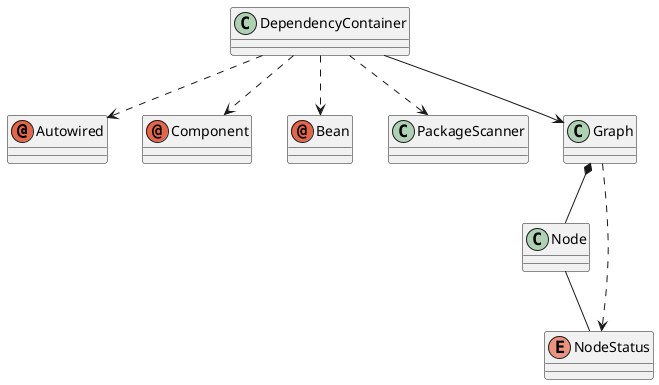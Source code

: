 @startuml

annotation Autowired
annotation Component
annotation Bean

DependencyContainer ..> PackageScanner
DependencyContainer --> Graph
DependencyContainer ..> Component
DependencyContainer ..> Bean
DependencyContainer ..> Autowired

Graph *-- Node
Graph ..> NodeStatus

Node -- NodeStatus

enum NodeStatus

@enduml
